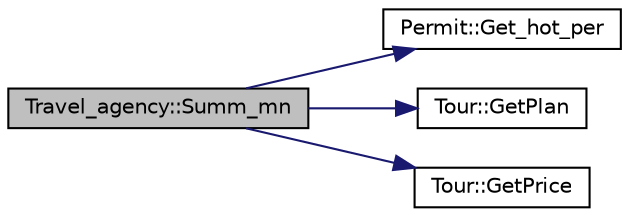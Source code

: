 digraph "Travel_agency::Summ_mn"
{
 // LATEX_PDF_SIZE
  edge [fontname="Helvetica",fontsize="10",labelfontname="Helvetica",labelfontsize="10"];
  node [fontname="Helvetica",fontsize="10",shape=record];
  rankdir="LR";
  Node1 [label="Travel_agency::Summ_mn",height=0.2,width=0.4,color="black", fillcolor="grey75", style="filled", fontcolor="black",tooltip="Метод, вычисляющий сумму денег от продаж всех туров"];
  Node1 -> Node2 [color="midnightblue",fontsize="10",style="solid",fontname="Helvetica"];
  Node2 [label="Permit::Get_hot_per",height=0.2,width=0.4,color="black", fillcolor="white", style="filled",URL="$class_permit.html#ae69410777f8c0c0ad0a90793171c2fbf",tooltip="Метод, возвращающий 1 или 0, что говорит горящая ли путевка"];
  Node1 -> Node3 [color="midnightblue",fontsize="10",style="solid",fontname="Helvetica"];
  Node3 [label="Tour::GetPlan",height=0.2,width=0.4,color="black", fillcolor="white", style="filled",URL="$class_tour.html#a304cff673a15a5d87d4b87e6dc48f21f",tooltip="Метод, возвращающий планируемое кол-во билетов"];
  Node1 -> Node4 [color="midnightblue",fontsize="10",style="solid",fontname="Helvetica"];
  Node4 [label="Tour::GetPrice",height=0.2,width=0.4,color="black", fillcolor="white", style="filled",URL="$class_tour.html#a3ea8f97acf5a6b7142e8c4cda80352df",tooltip="Метод, возвращающий цену тура"];
}
